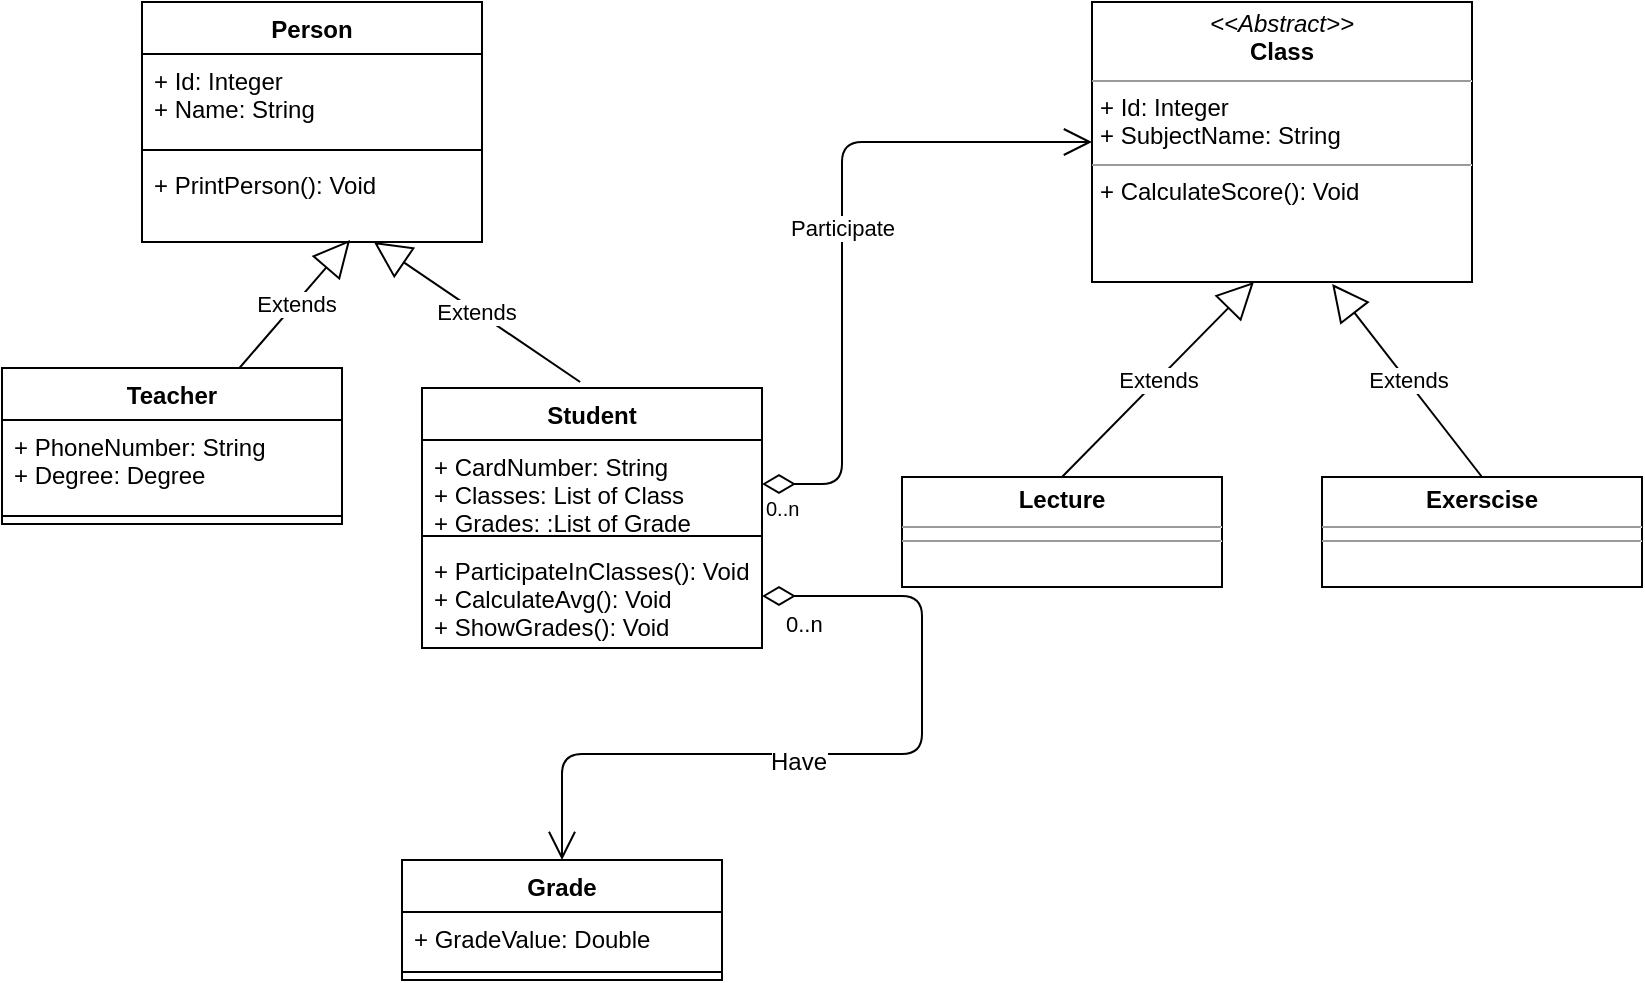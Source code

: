 <mxfile version="10.7.5" type="device"><diagram name="Page-1" id="c4acf3e9-155e-7222-9cf6-157b1a14988f"><mxGraphModel dx="1394" dy="764" grid="1" gridSize="10" guides="1" tooltips="1" connect="1" arrows="1" fold="1" page="1" pageScale="1" pageWidth="850" pageHeight="1100" background="#ffffff" math="0" shadow="0"><root><mxCell id="0"/><mxCell id="1" parent="0"/><mxCell id="EH7O5FYDBu75ExhwA-7w-10" value="Person&#10;" style="swimlane;fontStyle=1;align=center;verticalAlign=top;childLayout=stackLayout;horizontal=1;startSize=26;horizontalStack=0;resizeParent=1;resizeParentMax=0;resizeLast=0;collapsible=1;marginBottom=0;" parent="1" vertex="1"><mxGeometry x="90" y="30" width="170" height="120" as="geometry"/></mxCell><mxCell id="EH7O5FYDBu75ExhwA-7w-11" value="+ Id: Integer&#10;+ Name: String&#10;" style="text;strokeColor=none;fillColor=none;align=left;verticalAlign=top;spacingLeft=4;spacingRight=4;overflow=hidden;rotatable=0;points=[[0,0.5],[1,0.5]];portConstraint=eastwest;" parent="EH7O5FYDBu75ExhwA-7w-10" vertex="1"><mxGeometry y="26" width="170" height="44" as="geometry"/></mxCell><mxCell id="EH7O5FYDBu75ExhwA-7w-12" value="" style="line;strokeWidth=1;fillColor=none;align=left;verticalAlign=middle;spacingTop=-1;spacingLeft=3;spacingRight=3;rotatable=0;labelPosition=right;points=[];portConstraint=eastwest;" parent="EH7O5FYDBu75ExhwA-7w-10" vertex="1"><mxGeometry y="70" width="170" height="8" as="geometry"/></mxCell><mxCell id="EH7O5FYDBu75ExhwA-7w-13" value="+ PrintPerson(): Void" style="text;strokeColor=none;fillColor=none;align=left;verticalAlign=top;spacingLeft=4;spacingRight=4;overflow=hidden;rotatable=0;points=[[0,0.5],[1,0.5]];portConstraint=eastwest;" parent="EH7O5FYDBu75ExhwA-7w-10" vertex="1"><mxGeometry y="78" width="170" height="42" as="geometry"/></mxCell><mxCell id="EH7O5FYDBu75ExhwA-7w-18" value="Student" style="swimlane;fontStyle=1;align=center;verticalAlign=top;childLayout=stackLayout;horizontal=1;startSize=26;horizontalStack=0;resizeParent=1;resizeParentMax=0;resizeLast=0;collapsible=1;marginBottom=0;" parent="1" vertex="1"><mxGeometry x="230" y="223" width="170" height="130" as="geometry"/></mxCell><mxCell id="EH7O5FYDBu75ExhwA-7w-19" value="+ CardNumber: String&#10;+ Classes: List of Class&#10;+ Grades: :List of Grade&#10;" style="text;strokeColor=none;fillColor=none;align=left;verticalAlign=top;spacingLeft=4;spacingRight=4;overflow=hidden;rotatable=0;points=[[0,0.5],[1,0.5]];portConstraint=eastwest;" parent="EH7O5FYDBu75ExhwA-7w-18" vertex="1"><mxGeometry y="26" width="170" height="44" as="geometry"/></mxCell><mxCell id="EH7O5FYDBu75ExhwA-7w-20" value="" style="line;strokeWidth=1;fillColor=none;align=left;verticalAlign=middle;spacingTop=-1;spacingLeft=3;spacingRight=3;rotatable=0;labelPosition=right;points=[];portConstraint=eastwest;" parent="EH7O5FYDBu75ExhwA-7w-18" vertex="1"><mxGeometry y="70" width="170" height="8" as="geometry"/></mxCell><mxCell id="EH7O5FYDBu75ExhwA-7w-21" value="+ ParticipateInClasses(): Void&#10;+ CalculateAvg(): Void&#10;+ ShowGrades(): Void&#10;" style="text;strokeColor=none;fillColor=none;align=left;verticalAlign=top;spacingLeft=4;spacingRight=4;overflow=hidden;rotatable=0;points=[[0,0.5],[1,0.5]];portConstraint=eastwest;" parent="EH7O5FYDBu75ExhwA-7w-18" vertex="1"><mxGeometry y="78" width="170" height="52" as="geometry"/></mxCell><mxCell id="EH7O5FYDBu75ExhwA-7w-25" value="Teacher" style="swimlane;fontStyle=1;align=center;verticalAlign=top;childLayout=stackLayout;horizontal=1;startSize=26;horizontalStack=0;resizeParent=1;resizeParentMax=0;resizeLast=0;collapsible=1;marginBottom=0;" parent="1" vertex="1"><mxGeometry x="20" y="213" width="170" height="78" as="geometry"/></mxCell><mxCell id="EH7O5FYDBu75ExhwA-7w-26" value="+ PhoneNumber: String&#10;+ Degree: Degree&#10;" style="text;strokeColor=none;fillColor=none;align=left;verticalAlign=top;spacingLeft=4;spacingRight=4;overflow=hidden;rotatable=0;points=[[0,0.5],[1,0.5]];portConstraint=eastwest;" parent="EH7O5FYDBu75ExhwA-7w-25" vertex="1"><mxGeometry y="26" width="170" height="44" as="geometry"/></mxCell><mxCell id="EH7O5FYDBu75ExhwA-7w-27" value="" style="line;strokeWidth=1;fillColor=none;align=left;verticalAlign=middle;spacingTop=-1;spacingLeft=3;spacingRight=3;rotatable=0;labelPosition=right;points=[];portConstraint=eastwest;" parent="EH7O5FYDBu75ExhwA-7w-25" vertex="1"><mxGeometry y="70" width="170" height="8" as="geometry"/></mxCell><mxCell id="EH7O5FYDBu75ExhwA-7w-29" value="Extends" style="endArrow=block;endSize=16;endFill=0;html=1;exitX=0.465;exitY=-0.023;exitDx=0;exitDy=0;exitPerimeter=0;" parent="1" source="EH7O5FYDBu75ExhwA-7w-18" target="EH7O5FYDBu75ExhwA-7w-13" edge="1"><mxGeometry width="160" relative="1" as="geometry"><mxPoint x="20" y="410" as="sourcePoint"/><mxPoint x="180" y="410" as="targetPoint"/></mxGeometry></mxCell><mxCell id="EH7O5FYDBu75ExhwA-7w-30" value="Extends" style="endArrow=block;endSize=16;endFill=0;html=1;entryX=0.612;entryY=0.976;entryDx=0;entryDy=0;entryPerimeter=0;" parent="1" source="EH7O5FYDBu75ExhwA-7w-25" target="EH7O5FYDBu75ExhwA-7w-13" edge="1"><mxGeometry width="160" relative="1" as="geometry"><mxPoint x="20" y="410" as="sourcePoint"/><mxPoint x="180" y="410" as="targetPoint"/></mxGeometry></mxCell><mxCell id="EH7O5FYDBu75ExhwA-7w-35" value="&lt;p style=&quot;margin: 0px ; margin-top: 4px ; text-align: center&quot;&gt;&lt;i&gt;&amp;lt;&amp;lt;Abstract&amp;gt;&amp;gt;&lt;/i&gt;&lt;br&gt;&lt;b&gt;Class&lt;/b&gt;&lt;/p&gt;&lt;hr size=&quot;1&quot;&gt;&lt;p style=&quot;margin: 0px ; margin-left: 4px&quot;&gt;+ Id: Integer&lt;br&gt;+ SubjectName: String&lt;br&gt;&lt;/p&gt;&lt;hr size=&quot;1&quot;&gt;&lt;p style=&quot;margin: 0px ; margin-left: 4px&quot;&gt;+ CalculateScore(): Void&lt;br&gt;&lt;/p&gt;" style="verticalAlign=top;align=left;overflow=fill;fontSize=12;fontFamily=Helvetica;html=1;" parent="1" vertex="1"><mxGeometry x="565" y="30" width="190" height="140" as="geometry"/></mxCell><mxCell id="EH7O5FYDBu75ExhwA-7w-36" value="&lt;p style=&quot;margin: 0px ; margin-top: 4px ; text-align: center&quot;&gt;&lt;b&gt;Lecture&lt;/b&gt;&lt;br&gt;&lt;/p&gt;&lt;hr size=&quot;1&quot;&gt;&lt;hr size=&quot;1&quot;&gt;" style="verticalAlign=top;align=left;overflow=fill;fontSize=12;fontFamily=Helvetica;html=1;" parent="1" vertex="1"><mxGeometry x="470" y="267.5" width="160" height="55" as="geometry"/></mxCell><mxCell id="EH7O5FYDBu75ExhwA-7w-42" value="&lt;p style=&quot;margin: 0px ; margin-top: 4px ; text-align: center&quot;&gt;&lt;b&gt;Exerscise&lt;/b&gt;&lt;br&gt;&lt;/p&gt;&lt;hr size=&quot;1&quot;&gt;&lt;hr size=&quot;1&quot;&gt;" style="verticalAlign=top;align=left;overflow=fill;fontSize=12;fontFamily=Helvetica;html=1;" parent="1" vertex="1"><mxGeometry x="680" y="267.5" width="160" height="55" as="geometry"/></mxCell><mxCell id="EH7O5FYDBu75ExhwA-7w-44" value="Extends" style="endArrow=block;endSize=16;endFill=0;html=1;entryX=0.426;entryY=1;entryDx=0;entryDy=0;entryPerimeter=0;exitX=0.5;exitY=0;exitDx=0;exitDy=0;" parent="1" source="EH7O5FYDBu75ExhwA-7w-36" target="EH7O5FYDBu75ExhwA-7w-35" edge="1"><mxGeometry width="160" relative="1" as="geometry"><mxPoint x="470" y="270" as="sourcePoint"/><mxPoint x="630" y="270" as="targetPoint"/></mxGeometry></mxCell><mxCell id="EH7O5FYDBu75ExhwA-7w-45" value="Extends" style="endArrow=block;endSize=16;endFill=0;html=1;entryX=0.632;entryY=1.007;entryDx=0;entryDy=0;entryPerimeter=0;exitX=0.5;exitY=0;exitDx=0;exitDy=0;" parent="1" source="EH7O5FYDBu75ExhwA-7w-42" target="EH7O5FYDBu75ExhwA-7w-35" edge="1"><mxGeometry width="160" relative="1" as="geometry"><mxPoint x="470" y="270" as="sourcePoint"/><mxPoint x="630" y="270" as="targetPoint"/></mxGeometry></mxCell><mxCell id="yGdMhENHVMsYyWSrRmyn-1" value="&lt;div&gt;Participate&lt;/div&gt;" style="endArrow=open;html=1;endSize=12;startArrow=diamondThin;startSize=14;startFill=0;edgeStyle=orthogonalEdgeStyle;exitX=1;exitY=0.5;exitDx=0;exitDy=0;entryX=0;entryY=0.5;entryDx=0;entryDy=0;" parent="1" source="EH7O5FYDBu75ExhwA-7w-19" target="EH7O5FYDBu75ExhwA-7w-35" edge="1"><mxGeometry relative="1" as="geometry"><mxPoint x="20" y="370" as="sourcePoint"/><mxPoint x="180" y="370" as="targetPoint"/><Array as="points"><mxPoint x="440" y="271"/><mxPoint x="440" y="100"/></Array></mxGeometry></mxCell><mxCell id="yGdMhENHVMsYyWSrRmyn-2" value="0..n" style="resizable=0;html=1;align=left;verticalAlign=top;labelBackgroundColor=#ffffff;fontSize=10;" parent="yGdMhENHVMsYyWSrRmyn-1" connectable="0" vertex="1"><mxGeometry x="-1" relative="1" as="geometry"/></mxCell><mxCell id="yGdMhENHVMsYyWSrRmyn-3" value="" style="resizable=0;html=1;align=right;verticalAlign=top;labelBackgroundColor=#ffffff;fontSize=10;" parent="yGdMhENHVMsYyWSrRmyn-1" connectable="0" vertex="1"><mxGeometry x="1" relative="1" as="geometry"/></mxCell><mxCell id="ThGJt9_LyOqC2FH7VxLx-1" value="Grade" style="swimlane;fontStyle=1;align=center;verticalAlign=top;childLayout=stackLayout;horizontal=1;startSize=26;horizontalStack=0;resizeParent=1;resizeParentMax=0;resizeLast=0;collapsible=1;marginBottom=0;" parent="1" vertex="1"><mxGeometry x="220" y="459" width="160" height="60" as="geometry"/></mxCell><mxCell id="ThGJt9_LyOqC2FH7VxLx-2" value="+ GradeValue: Double" style="text;strokeColor=none;fillColor=none;align=left;verticalAlign=top;spacingLeft=4;spacingRight=4;overflow=hidden;rotatable=0;points=[[0,0.5],[1,0.5]];portConstraint=eastwest;" parent="ThGJt9_LyOqC2FH7VxLx-1" vertex="1"><mxGeometry y="26" width="160" height="26" as="geometry"/></mxCell><mxCell id="ThGJt9_LyOqC2FH7VxLx-3" value="" style="line;strokeWidth=1;fillColor=none;align=left;verticalAlign=middle;spacingTop=-1;spacingLeft=3;spacingRight=3;rotatable=0;labelPosition=right;points=[];portConstraint=eastwest;" parent="ThGJt9_LyOqC2FH7VxLx-1" vertex="1"><mxGeometry y="52" width="160" height="8" as="geometry"/></mxCell><mxCell id="ThGJt9_LyOqC2FH7VxLx-5" value="0..n" style="endArrow=open;html=1;endSize=12;startArrow=diamondThin;startSize=14;startFill=0;edgeStyle=orthogonalEdgeStyle;align=left;verticalAlign=bottom;entryX=0.5;entryY=0;entryDx=0;entryDy=0;exitX=1;exitY=0.5;exitDx=0;exitDy=0;" parent="1" source="EH7O5FYDBu75ExhwA-7w-21" target="ThGJt9_LyOqC2FH7VxLx-1" edge="1"><mxGeometry x="-0.474" y="-70" relative="1" as="geometry"><mxPoint x="20" y="540" as="sourcePoint"/><mxPoint x="180" y="540" as="targetPoint"/><Array as="points"><mxPoint x="480" y="327"/><mxPoint x="480" y="406"/><mxPoint x="300" y="406"/></Array><mxPoint as="offset"/></mxGeometry></mxCell><mxCell id="ThGJt9_LyOqC2FH7VxLx-6" value="Have&lt;br&gt;" style="text;html=1;resizable=0;points=[];align=center;verticalAlign=middle;labelBackgroundColor=#ffffff;" parent="ThGJt9_LyOqC2FH7VxLx-5" vertex="1" connectable="0"><mxGeometry x="0.128" y="4" relative="1" as="geometry"><mxPoint as="offset"/></mxGeometry></mxCell></root></mxGraphModel></diagram></mxfile>